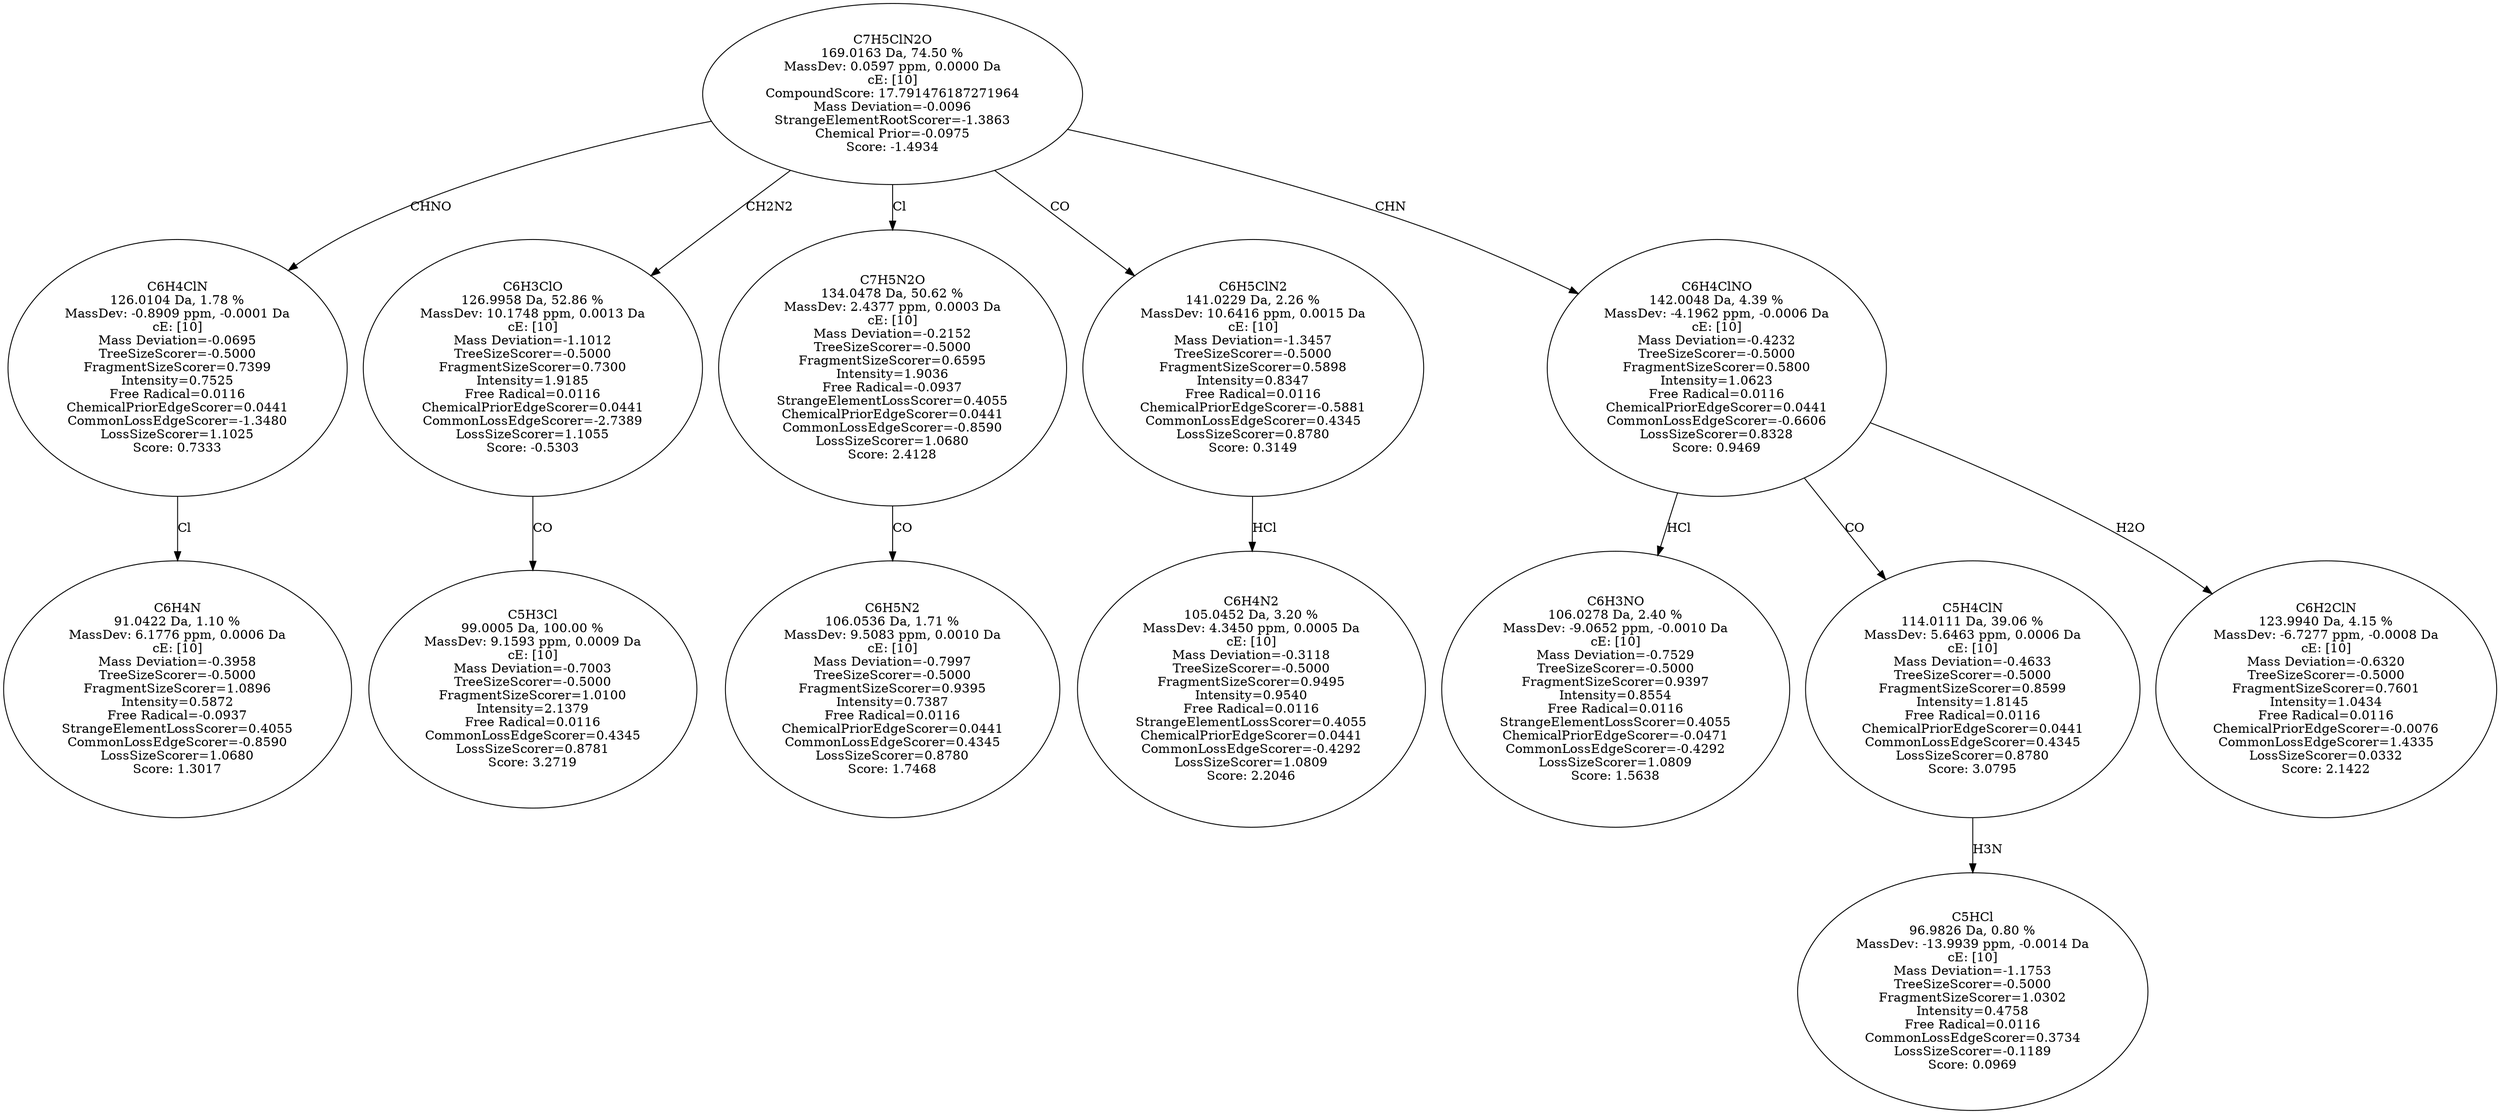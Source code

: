 strict digraph {
v1 [label="C6H4N\n91.0422 Da, 1.10 %\nMassDev: 6.1776 ppm, 0.0006 Da\ncE: [10]\nMass Deviation=-0.3958\nTreeSizeScorer=-0.5000\nFragmentSizeScorer=1.0896\nIntensity=0.5872\nFree Radical=-0.0937\nStrangeElementLossScorer=0.4055\nCommonLossEdgeScorer=-0.8590\nLossSizeScorer=1.0680\nScore: 1.3017"];
v2 [label="C6H4ClN\n126.0104 Da, 1.78 %\nMassDev: -0.8909 ppm, -0.0001 Da\ncE: [10]\nMass Deviation=-0.0695\nTreeSizeScorer=-0.5000\nFragmentSizeScorer=0.7399\nIntensity=0.7525\nFree Radical=0.0116\nChemicalPriorEdgeScorer=0.0441\nCommonLossEdgeScorer=-1.3480\nLossSizeScorer=1.1025\nScore: 0.7333"];
v3 [label="C5H3Cl\n99.0005 Da, 100.00 %\nMassDev: 9.1593 ppm, 0.0009 Da\ncE: [10]\nMass Deviation=-0.7003\nTreeSizeScorer=-0.5000\nFragmentSizeScorer=1.0100\nIntensity=2.1379\nFree Radical=0.0116\nCommonLossEdgeScorer=0.4345\nLossSizeScorer=0.8781\nScore: 3.2719"];
v4 [label="C6H3ClO\n126.9958 Da, 52.86 %\nMassDev: 10.1748 ppm, 0.0013 Da\ncE: [10]\nMass Deviation=-1.1012\nTreeSizeScorer=-0.5000\nFragmentSizeScorer=0.7300\nIntensity=1.9185\nFree Radical=0.0116\nChemicalPriorEdgeScorer=0.0441\nCommonLossEdgeScorer=-2.7389\nLossSizeScorer=1.1055\nScore: -0.5303"];
v5 [label="C6H5N2\n106.0536 Da, 1.71 %\nMassDev: 9.5083 ppm, 0.0010 Da\ncE: [10]\nMass Deviation=-0.7997\nTreeSizeScorer=-0.5000\nFragmentSizeScorer=0.9395\nIntensity=0.7387\nFree Radical=0.0116\nChemicalPriorEdgeScorer=0.0441\nCommonLossEdgeScorer=0.4345\nLossSizeScorer=0.8780\nScore: 1.7468"];
v6 [label="C7H5N2O\n134.0478 Da, 50.62 %\nMassDev: 2.4377 ppm, 0.0003 Da\ncE: [10]\nMass Deviation=-0.2152\nTreeSizeScorer=-0.5000\nFragmentSizeScorer=0.6595\nIntensity=1.9036\nFree Radical=-0.0937\nStrangeElementLossScorer=0.4055\nChemicalPriorEdgeScorer=0.0441\nCommonLossEdgeScorer=-0.8590\nLossSizeScorer=1.0680\nScore: 2.4128"];
v7 [label="C6H4N2\n105.0452 Da, 3.20 %\nMassDev: 4.3450 ppm, 0.0005 Da\ncE: [10]\nMass Deviation=-0.3118\nTreeSizeScorer=-0.5000\nFragmentSizeScorer=0.9495\nIntensity=0.9540\nFree Radical=0.0116\nStrangeElementLossScorer=0.4055\nChemicalPriorEdgeScorer=0.0441\nCommonLossEdgeScorer=-0.4292\nLossSizeScorer=1.0809\nScore: 2.2046"];
v8 [label="C6H5ClN2\n141.0229 Da, 2.26 %\nMassDev: 10.6416 ppm, 0.0015 Da\ncE: [10]\nMass Deviation=-1.3457\nTreeSizeScorer=-0.5000\nFragmentSizeScorer=0.5898\nIntensity=0.8347\nFree Radical=0.0116\nChemicalPriorEdgeScorer=-0.5881\nCommonLossEdgeScorer=0.4345\nLossSizeScorer=0.8780\nScore: 0.3149"];
v9 [label="C6H3NO\n106.0278 Da, 2.40 %\nMassDev: -9.0652 ppm, -0.0010 Da\ncE: [10]\nMass Deviation=-0.7529\nTreeSizeScorer=-0.5000\nFragmentSizeScorer=0.9397\nIntensity=0.8554\nFree Radical=0.0116\nStrangeElementLossScorer=0.4055\nChemicalPriorEdgeScorer=-0.0471\nCommonLossEdgeScorer=-0.4292\nLossSizeScorer=1.0809\nScore: 1.5638"];
v10 [label="C5HCl\n96.9826 Da, 0.80 %\nMassDev: -13.9939 ppm, -0.0014 Da\ncE: [10]\nMass Deviation=-1.1753\nTreeSizeScorer=-0.5000\nFragmentSizeScorer=1.0302\nIntensity=0.4758\nFree Radical=0.0116\nCommonLossEdgeScorer=0.3734\nLossSizeScorer=-0.1189\nScore: 0.0969"];
v11 [label="C5H4ClN\n114.0111 Da, 39.06 %\nMassDev: 5.6463 ppm, 0.0006 Da\ncE: [10]\nMass Deviation=-0.4633\nTreeSizeScorer=-0.5000\nFragmentSizeScorer=0.8599\nIntensity=1.8145\nFree Radical=0.0116\nChemicalPriorEdgeScorer=0.0441\nCommonLossEdgeScorer=0.4345\nLossSizeScorer=0.8780\nScore: 3.0795"];
v12 [label="C6H2ClN\n123.9940 Da, 4.15 %\nMassDev: -6.7277 ppm, -0.0008 Da\ncE: [10]\nMass Deviation=-0.6320\nTreeSizeScorer=-0.5000\nFragmentSizeScorer=0.7601\nIntensity=1.0434\nFree Radical=0.0116\nChemicalPriorEdgeScorer=-0.0076\nCommonLossEdgeScorer=1.4335\nLossSizeScorer=0.0332\nScore: 2.1422"];
v13 [label="C6H4ClNO\n142.0048 Da, 4.39 %\nMassDev: -4.1962 ppm, -0.0006 Da\ncE: [10]\nMass Deviation=-0.4232\nTreeSizeScorer=-0.5000\nFragmentSizeScorer=0.5800\nIntensity=1.0623\nFree Radical=0.0116\nChemicalPriorEdgeScorer=0.0441\nCommonLossEdgeScorer=-0.6606\nLossSizeScorer=0.8328\nScore: 0.9469"];
v14 [label="C7H5ClN2O\n169.0163 Da, 74.50 %\nMassDev: 0.0597 ppm, 0.0000 Da\ncE: [10]\nCompoundScore: 17.791476187271964\nMass Deviation=-0.0096\nStrangeElementRootScorer=-1.3863\nChemical Prior=-0.0975\nScore: -1.4934"];
v2 -> v1 [label="Cl"];
v14 -> v2 [label="CHNO"];
v4 -> v3 [label="CO"];
v14 -> v4 [label="CH2N2"];
v6 -> v5 [label="CO"];
v14 -> v6 [label="Cl"];
v8 -> v7 [label="HCl"];
v14 -> v8 [label="CO"];
v13 -> v9 [label="HCl"];
v11 -> v10 [label="H3N"];
v13 -> v11 [label="CO"];
v13 -> v12 [label="H2O"];
v14 -> v13 [label="CHN"];
}